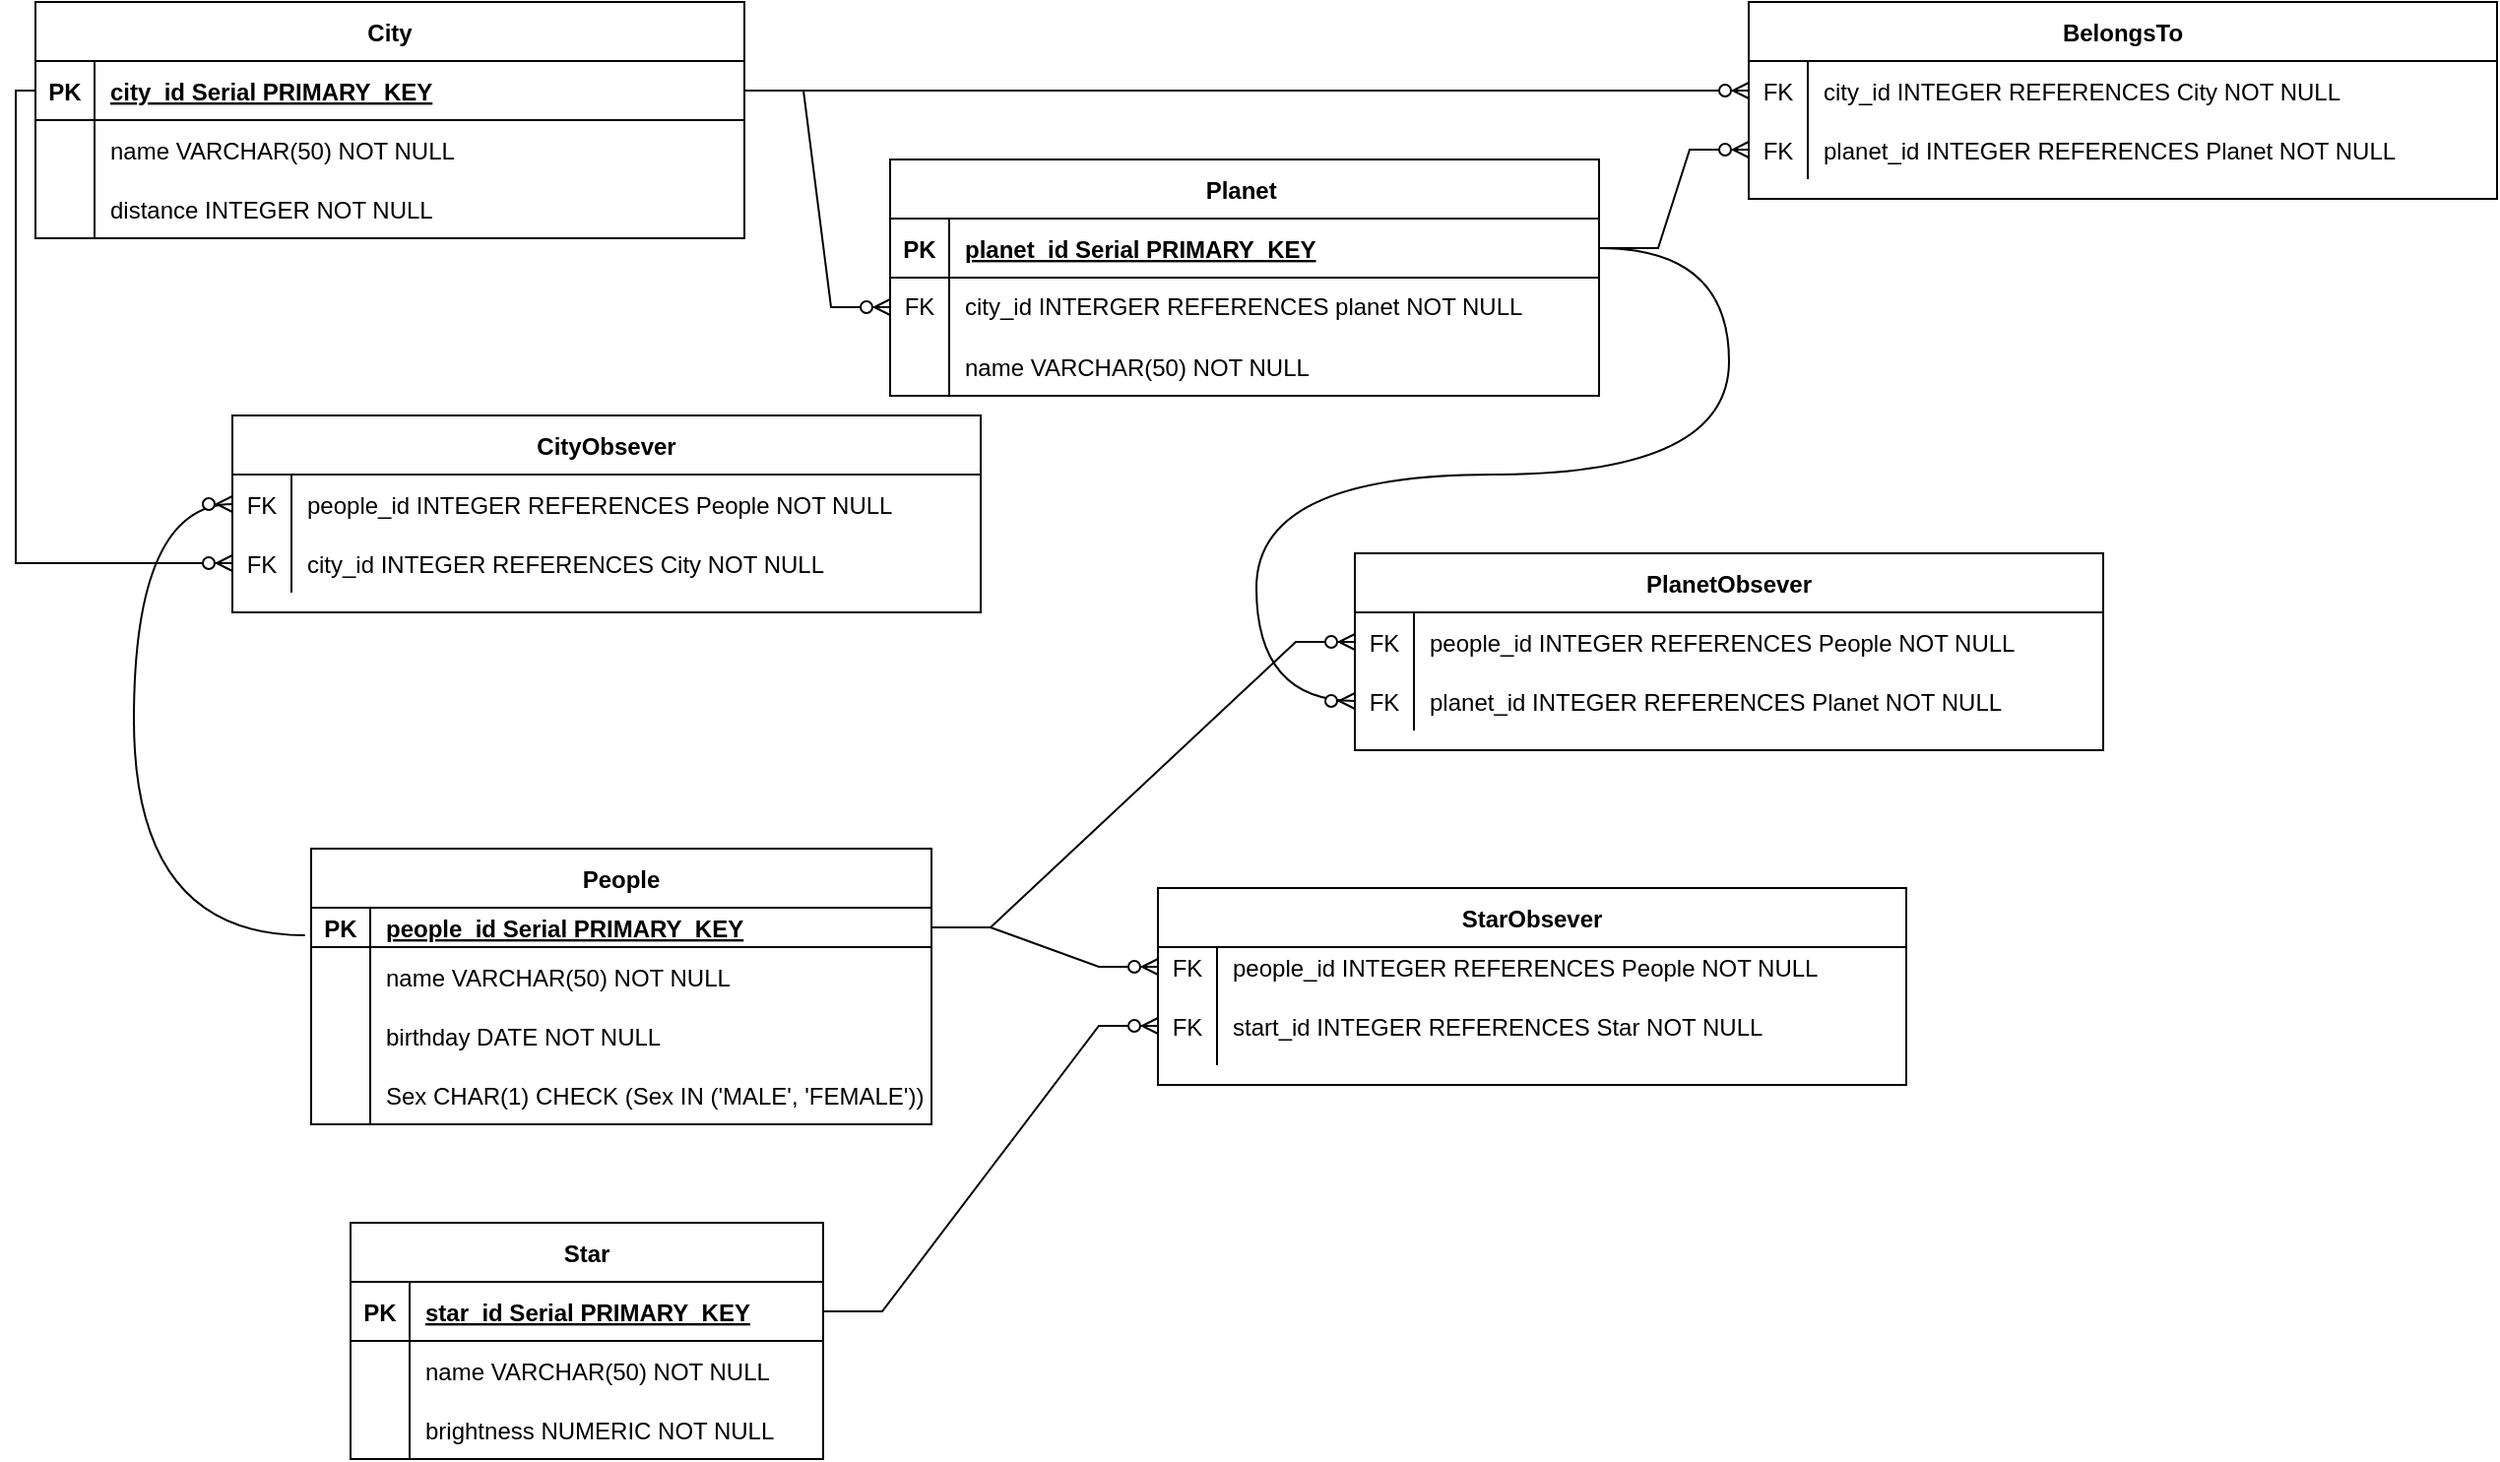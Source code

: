 <mxfile version="21.8.2" type="github" pages="2">
  <diagram id="C5RBs43oDa-KdzZeNtuy" name="Page-1">
    <mxGraphModel dx="2261" dy="800" grid="1" gridSize="10" guides="1" tooltips="1" connect="1" arrows="1" fold="1" page="1" pageScale="1" pageWidth="827" pageHeight="1169" math="0" shadow="0">
      <root>
        <mxCell id="WIyWlLk6GJQsqaUBKTNV-0" />
        <mxCell id="WIyWlLk6GJQsqaUBKTNV-1" parent="WIyWlLk6GJQsqaUBKTNV-0" />
        <mxCell id="RPG_1f6MYFgLzz-piFr_-0" value="Planet " style="shape=table;startSize=30;container=1;collapsible=1;childLayout=tableLayout;fixedRows=1;rowLines=0;fontStyle=1;align=center;resizeLast=1;" vertex="1" parent="WIyWlLk6GJQsqaUBKTNV-1">
          <mxGeometry x="414" y="180" width="360" height="120" as="geometry">
            <mxRectangle x="570" y="80" width="80" height="30" as="alternateBounds" />
          </mxGeometry>
        </mxCell>
        <mxCell id="RPG_1f6MYFgLzz-piFr_-1" value="" style="shape=partialRectangle;collapsible=0;dropTarget=0;pointerEvents=0;fillColor=none;points=[[0,0.5],[1,0.5]];portConstraint=eastwest;top=0;left=0;right=0;bottom=1;" vertex="1" parent="RPG_1f6MYFgLzz-piFr_-0">
          <mxGeometry y="30" width="360" height="30" as="geometry" />
        </mxCell>
        <mxCell id="RPG_1f6MYFgLzz-piFr_-2" value="PK" style="shape=partialRectangle;overflow=hidden;connectable=0;fillColor=none;top=0;left=0;bottom=0;right=0;fontStyle=1;" vertex="1" parent="RPG_1f6MYFgLzz-piFr_-1">
          <mxGeometry width="30" height="30" as="geometry">
            <mxRectangle width="30" height="30" as="alternateBounds" />
          </mxGeometry>
        </mxCell>
        <mxCell id="RPG_1f6MYFgLzz-piFr_-3" value="planet_id Serial PRIMARY_KEY" style="shape=partialRectangle;overflow=hidden;connectable=0;fillColor=none;top=0;left=0;bottom=0;right=0;align=left;spacingLeft=6;fontStyle=5;" vertex="1" parent="RPG_1f6MYFgLzz-piFr_-1">
          <mxGeometry x="30" width="330" height="30" as="geometry">
            <mxRectangle width="330" height="30" as="alternateBounds" />
          </mxGeometry>
        </mxCell>
        <mxCell id="eSGcgNHmIlr4CuBYM6xp-140" value="" style="shape=tableRow;horizontal=0;startSize=0;swimlaneHead=0;swimlaneBody=0;fillColor=none;collapsible=0;dropTarget=0;points=[[0,0.5],[1,0.5]];portConstraint=eastwest;top=0;left=0;right=0;bottom=0;" vertex="1" parent="RPG_1f6MYFgLzz-piFr_-0">
          <mxGeometry y="60" width="360" height="30" as="geometry" />
        </mxCell>
        <mxCell id="eSGcgNHmIlr4CuBYM6xp-141" value="FK" style="shape=partialRectangle;connectable=0;fillColor=none;top=0;left=0;bottom=0;right=0;fontStyle=0;overflow=hidden;whiteSpace=wrap;html=1;" vertex="1" parent="eSGcgNHmIlr4CuBYM6xp-140">
          <mxGeometry width="30" height="30" as="geometry">
            <mxRectangle width="30" height="30" as="alternateBounds" />
          </mxGeometry>
        </mxCell>
        <mxCell id="eSGcgNHmIlr4CuBYM6xp-142" value="city_id INTERGER REFERENCES planet NOT NULL" style="shape=partialRectangle;connectable=0;fillColor=none;top=0;left=0;bottom=0;right=0;align=left;spacingLeft=6;fontStyle=0;overflow=hidden;whiteSpace=wrap;html=1;" vertex="1" parent="eSGcgNHmIlr4CuBYM6xp-140">
          <mxGeometry x="30" width="330" height="30" as="geometry">
            <mxRectangle width="330" height="30" as="alternateBounds" />
          </mxGeometry>
        </mxCell>
        <mxCell id="RPG_1f6MYFgLzz-piFr_-4" value="" style="shape=partialRectangle;collapsible=0;dropTarget=0;pointerEvents=0;fillColor=none;points=[[0,0.5],[1,0.5]];portConstraint=eastwest;top=0;left=0;right=0;bottom=0;" vertex="1" parent="RPG_1f6MYFgLzz-piFr_-0">
          <mxGeometry y="90" width="360" height="30" as="geometry" />
        </mxCell>
        <mxCell id="RPG_1f6MYFgLzz-piFr_-5" value="" style="shape=partialRectangle;overflow=hidden;connectable=0;fillColor=none;top=0;left=0;bottom=0;right=0;" vertex="1" parent="RPG_1f6MYFgLzz-piFr_-4">
          <mxGeometry width="30" height="30" as="geometry">
            <mxRectangle width="30" height="30" as="alternateBounds" />
          </mxGeometry>
        </mxCell>
        <mxCell id="RPG_1f6MYFgLzz-piFr_-6" value="name VARCHAR(50) NOT NULL" style="shape=partialRectangle;overflow=hidden;connectable=0;fillColor=none;top=0;left=0;bottom=0;right=0;align=left;spacingLeft=6;" vertex="1" parent="RPG_1f6MYFgLzz-piFr_-4">
          <mxGeometry x="30" width="330" height="30" as="geometry">
            <mxRectangle width="330" height="30" as="alternateBounds" />
          </mxGeometry>
        </mxCell>
        <mxCell id="RPG_1f6MYFgLzz-piFr_-9" value="People" style="shape=table;startSize=30;container=1;collapsible=1;childLayout=tableLayout;fixedRows=1;rowLines=0;fontStyle=1;align=center;resizeLast=1;" vertex="1" parent="WIyWlLk6GJQsqaUBKTNV-1">
          <mxGeometry x="120" y="530" width="315" height="140" as="geometry">
            <mxRectangle x="105" y="500" width="80" height="30" as="alternateBounds" />
          </mxGeometry>
        </mxCell>
        <mxCell id="RPG_1f6MYFgLzz-piFr_-10" value="" style="shape=partialRectangle;collapsible=0;dropTarget=0;pointerEvents=0;fillColor=none;points=[[0,0.5],[1,0.5]];portConstraint=eastwest;top=0;left=0;right=0;bottom=1;" vertex="1" parent="RPG_1f6MYFgLzz-piFr_-9">
          <mxGeometry y="30" width="315" height="20" as="geometry" />
        </mxCell>
        <mxCell id="RPG_1f6MYFgLzz-piFr_-11" value="PK" style="shape=partialRectangle;overflow=hidden;connectable=0;fillColor=none;top=0;left=0;bottom=0;right=0;fontStyle=1;" vertex="1" parent="RPG_1f6MYFgLzz-piFr_-10">
          <mxGeometry width="30" height="20" as="geometry">
            <mxRectangle width="30" height="20" as="alternateBounds" />
          </mxGeometry>
        </mxCell>
        <mxCell id="RPG_1f6MYFgLzz-piFr_-12" value="people_id Serial PRIMARY_KEY" style="shape=partialRectangle;overflow=hidden;connectable=0;fillColor=none;top=0;left=0;bottom=0;right=0;align=left;spacingLeft=6;fontStyle=5;" vertex="1" parent="RPG_1f6MYFgLzz-piFr_-10">
          <mxGeometry x="30" width="285" height="20" as="geometry">
            <mxRectangle width="285" height="20" as="alternateBounds" />
          </mxGeometry>
        </mxCell>
        <mxCell id="RPG_1f6MYFgLzz-piFr_-13" value="" style="shape=partialRectangle;collapsible=0;dropTarget=0;pointerEvents=0;fillColor=none;points=[[0,0.5],[1,0.5]];portConstraint=eastwest;top=0;left=0;right=0;bottom=0;" vertex="1" parent="RPG_1f6MYFgLzz-piFr_-9">
          <mxGeometry y="50" width="315" height="30" as="geometry" />
        </mxCell>
        <mxCell id="RPG_1f6MYFgLzz-piFr_-14" value="" style="shape=partialRectangle;overflow=hidden;connectable=0;fillColor=none;top=0;left=0;bottom=0;right=0;" vertex="1" parent="RPG_1f6MYFgLzz-piFr_-13">
          <mxGeometry width="30" height="30" as="geometry">
            <mxRectangle width="30" height="30" as="alternateBounds" />
          </mxGeometry>
        </mxCell>
        <mxCell id="RPG_1f6MYFgLzz-piFr_-15" value="name VARCHAR(50) NOT NULL" style="shape=partialRectangle;overflow=hidden;connectable=0;fillColor=none;top=0;left=0;bottom=0;right=0;align=left;spacingLeft=6;" vertex="1" parent="RPG_1f6MYFgLzz-piFr_-13">
          <mxGeometry x="30" width="285" height="30" as="geometry">
            <mxRectangle width="285" height="30" as="alternateBounds" />
          </mxGeometry>
        </mxCell>
        <mxCell id="eSGcgNHmIlr4CuBYM6xp-178" value="" style="shape=tableRow;horizontal=0;startSize=0;swimlaneHead=0;swimlaneBody=0;fillColor=none;collapsible=0;dropTarget=0;points=[[0,0.5],[1,0.5]];portConstraint=eastwest;top=0;left=0;right=0;bottom=0;" vertex="1" parent="RPG_1f6MYFgLzz-piFr_-9">
          <mxGeometry y="80" width="315" height="30" as="geometry" />
        </mxCell>
        <mxCell id="eSGcgNHmIlr4CuBYM6xp-179" value="" style="shape=partialRectangle;connectable=0;fillColor=none;top=0;left=0;bottom=0;right=0;editable=1;overflow=hidden;" vertex="1" parent="eSGcgNHmIlr4CuBYM6xp-178">
          <mxGeometry width="30" height="30" as="geometry">
            <mxRectangle width="30" height="30" as="alternateBounds" />
          </mxGeometry>
        </mxCell>
        <mxCell id="eSGcgNHmIlr4CuBYM6xp-180" value="birthday DATE NOT NULL" style="shape=partialRectangle;connectable=0;fillColor=none;top=0;left=0;bottom=0;right=0;align=left;spacingLeft=6;overflow=hidden;" vertex="1" parent="eSGcgNHmIlr4CuBYM6xp-178">
          <mxGeometry x="30" width="285" height="30" as="geometry">
            <mxRectangle width="285" height="30" as="alternateBounds" />
          </mxGeometry>
        </mxCell>
        <mxCell id="eSGcgNHmIlr4CuBYM6xp-185" value="" style="shape=tableRow;horizontal=0;startSize=0;swimlaneHead=0;swimlaneBody=0;fillColor=none;collapsible=0;dropTarget=0;points=[[0,0.5],[1,0.5]];portConstraint=eastwest;top=0;left=0;right=0;bottom=0;" vertex="1" parent="RPG_1f6MYFgLzz-piFr_-9">
          <mxGeometry y="110" width="315" height="30" as="geometry" />
        </mxCell>
        <mxCell id="eSGcgNHmIlr4CuBYM6xp-186" value="" style="shape=partialRectangle;connectable=0;fillColor=none;top=0;left=0;bottom=0;right=0;editable=1;overflow=hidden;" vertex="1" parent="eSGcgNHmIlr4CuBYM6xp-185">
          <mxGeometry width="30" height="30" as="geometry">
            <mxRectangle width="30" height="30" as="alternateBounds" />
          </mxGeometry>
        </mxCell>
        <mxCell id="eSGcgNHmIlr4CuBYM6xp-187" value="Sex CHAR(1) CHECK (Sex IN (&#39;MALE&#39;, &#39;FEMALE&#39;))" style="shape=partialRectangle;connectable=0;fillColor=none;top=0;left=0;bottom=0;right=0;align=left;spacingLeft=6;overflow=hidden;" vertex="1" parent="eSGcgNHmIlr4CuBYM6xp-185">
          <mxGeometry x="30" width="285" height="30" as="geometry">
            <mxRectangle width="285" height="30" as="alternateBounds" />
          </mxGeometry>
        </mxCell>
        <mxCell id="RPG_1f6MYFgLzz-piFr_-18" value="Star" style="shape=table;startSize=30;container=1;collapsible=1;childLayout=tableLayout;fixedRows=1;rowLines=0;fontStyle=1;align=center;resizeLast=1;" vertex="1" parent="WIyWlLk6GJQsqaUBKTNV-1">
          <mxGeometry x="140" y="720" width="240" height="120" as="geometry">
            <mxRectangle x="140" y="290" width="80" height="30" as="alternateBounds" />
          </mxGeometry>
        </mxCell>
        <mxCell id="RPG_1f6MYFgLzz-piFr_-19" value="" style="shape=partialRectangle;collapsible=0;dropTarget=0;pointerEvents=0;fillColor=none;points=[[0,0.5],[1,0.5]];portConstraint=eastwest;top=0;left=0;right=0;bottom=1;" vertex="1" parent="RPG_1f6MYFgLzz-piFr_-18">
          <mxGeometry y="30" width="240" height="30" as="geometry" />
        </mxCell>
        <mxCell id="RPG_1f6MYFgLzz-piFr_-20" value="PK" style="shape=partialRectangle;overflow=hidden;connectable=0;fillColor=none;top=0;left=0;bottom=0;right=0;fontStyle=1;" vertex="1" parent="RPG_1f6MYFgLzz-piFr_-19">
          <mxGeometry width="30" height="30" as="geometry">
            <mxRectangle width="30" height="30" as="alternateBounds" />
          </mxGeometry>
        </mxCell>
        <mxCell id="RPG_1f6MYFgLzz-piFr_-21" value="star_id Serial PRIMARY_KEY" style="shape=partialRectangle;overflow=hidden;connectable=0;fillColor=none;top=0;left=0;bottom=0;right=0;align=left;spacingLeft=6;fontStyle=5;" vertex="1" parent="RPG_1f6MYFgLzz-piFr_-19">
          <mxGeometry x="30" width="210" height="30" as="geometry">
            <mxRectangle width="210" height="30" as="alternateBounds" />
          </mxGeometry>
        </mxCell>
        <mxCell id="RPG_1f6MYFgLzz-piFr_-22" value="" style="shape=partialRectangle;collapsible=0;dropTarget=0;pointerEvents=0;fillColor=none;points=[[0,0.5],[1,0.5]];portConstraint=eastwest;top=0;left=0;right=0;bottom=0;" vertex="1" parent="RPG_1f6MYFgLzz-piFr_-18">
          <mxGeometry y="60" width="240" height="30" as="geometry" />
        </mxCell>
        <mxCell id="RPG_1f6MYFgLzz-piFr_-23" value="" style="shape=partialRectangle;overflow=hidden;connectable=0;fillColor=none;top=0;left=0;bottom=0;right=0;" vertex="1" parent="RPG_1f6MYFgLzz-piFr_-22">
          <mxGeometry width="30" height="30" as="geometry">
            <mxRectangle width="30" height="30" as="alternateBounds" />
          </mxGeometry>
        </mxCell>
        <mxCell id="RPG_1f6MYFgLzz-piFr_-24" value="name VARCHAR(50) NOT NULL" style="shape=partialRectangle;overflow=hidden;connectable=0;fillColor=none;top=0;left=0;bottom=0;right=0;align=left;spacingLeft=6;" vertex="1" parent="RPG_1f6MYFgLzz-piFr_-22">
          <mxGeometry x="30" width="210" height="30" as="geometry">
            <mxRectangle width="210" height="30" as="alternateBounds" />
          </mxGeometry>
        </mxCell>
        <mxCell id="eSGcgNHmIlr4CuBYM6xp-161" value="" style="shape=tableRow;horizontal=0;startSize=0;swimlaneHead=0;swimlaneBody=0;fillColor=none;collapsible=0;dropTarget=0;points=[[0,0.5],[1,0.5]];portConstraint=eastwest;top=0;left=0;right=0;bottom=0;" vertex="1" parent="RPG_1f6MYFgLzz-piFr_-18">
          <mxGeometry y="90" width="240" height="30" as="geometry" />
        </mxCell>
        <mxCell id="eSGcgNHmIlr4CuBYM6xp-162" value="" style="shape=partialRectangle;connectable=0;fillColor=none;top=0;left=0;bottom=0;right=0;editable=1;overflow=hidden;" vertex="1" parent="eSGcgNHmIlr4CuBYM6xp-161">
          <mxGeometry width="30" height="30" as="geometry">
            <mxRectangle width="30" height="30" as="alternateBounds" />
          </mxGeometry>
        </mxCell>
        <mxCell id="eSGcgNHmIlr4CuBYM6xp-163" value="brightness NUMERIC NOT NULL" style="shape=partialRectangle;connectable=0;fillColor=none;top=0;left=0;bottom=0;right=0;align=left;spacingLeft=6;overflow=hidden;" vertex="1" parent="eSGcgNHmIlr4CuBYM6xp-161">
          <mxGeometry x="30" width="210" height="30" as="geometry">
            <mxRectangle width="210" height="30" as="alternateBounds" />
          </mxGeometry>
        </mxCell>
        <mxCell id="RPG_1f6MYFgLzz-piFr_-28" value="City" style="shape=table;startSize=30;container=1;collapsible=1;childLayout=tableLayout;fixedRows=1;rowLines=0;fontStyle=1;align=center;resizeLast=1;" vertex="1" parent="WIyWlLk6GJQsqaUBKTNV-1">
          <mxGeometry x="-20" y="100" width="360" height="120" as="geometry">
            <mxRectangle x="50" y="60" width="80" height="30" as="alternateBounds" />
          </mxGeometry>
        </mxCell>
        <mxCell id="RPG_1f6MYFgLzz-piFr_-29" value="" style="shape=partialRectangle;collapsible=0;dropTarget=0;pointerEvents=0;fillColor=none;points=[[0,0.5],[1,0.5]];portConstraint=eastwest;top=0;left=0;right=0;bottom=1;" vertex="1" parent="RPG_1f6MYFgLzz-piFr_-28">
          <mxGeometry y="30" width="360" height="30" as="geometry" />
        </mxCell>
        <mxCell id="RPG_1f6MYFgLzz-piFr_-30" value="PK" style="shape=partialRectangle;overflow=hidden;connectable=0;fillColor=none;top=0;left=0;bottom=0;right=0;fontStyle=1;" vertex="1" parent="RPG_1f6MYFgLzz-piFr_-29">
          <mxGeometry width="30" height="30" as="geometry">
            <mxRectangle width="30" height="30" as="alternateBounds" />
          </mxGeometry>
        </mxCell>
        <mxCell id="RPG_1f6MYFgLzz-piFr_-31" value="city_id Serial PRIMARY_KEY" style="shape=partialRectangle;overflow=hidden;connectable=0;fillColor=none;top=0;left=0;bottom=0;right=0;align=left;spacingLeft=6;fontStyle=5;" vertex="1" parent="RPG_1f6MYFgLzz-piFr_-29">
          <mxGeometry x="30" width="330" height="30" as="geometry">
            <mxRectangle width="330" height="30" as="alternateBounds" />
          </mxGeometry>
        </mxCell>
        <mxCell id="RPG_1f6MYFgLzz-piFr_-32" value="" style="shape=partialRectangle;collapsible=0;dropTarget=0;pointerEvents=0;fillColor=none;points=[[0,0.5],[1,0.5]];portConstraint=eastwest;top=0;left=0;right=0;bottom=0;" vertex="1" parent="RPG_1f6MYFgLzz-piFr_-28">
          <mxGeometry y="60" width="360" height="30" as="geometry" />
        </mxCell>
        <mxCell id="RPG_1f6MYFgLzz-piFr_-33" value="" style="shape=partialRectangle;overflow=hidden;connectable=0;fillColor=none;top=0;left=0;bottom=0;right=0;" vertex="1" parent="RPG_1f6MYFgLzz-piFr_-32">
          <mxGeometry width="30" height="30" as="geometry">
            <mxRectangle width="30" height="30" as="alternateBounds" />
          </mxGeometry>
        </mxCell>
        <mxCell id="RPG_1f6MYFgLzz-piFr_-34" value="name VARCHAR(50) NOT NULL" style="shape=partialRectangle;overflow=hidden;connectable=0;fillColor=none;top=0;left=0;bottom=0;right=0;align=left;spacingLeft=6;" vertex="1" parent="RPG_1f6MYFgLzz-piFr_-32">
          <mxGeometry x="30" width="330" height="30" as="geometry">
            <mxRectangle width="330" height="30" as="alternateBounds" />
          </mxGeometry>
        </mxCell>
        <mxCell id="eSGcgNHmIlr4CuBYM6xp-202" value="" style="shape=tableRow;horizontal=0;startSize=0;swimlaneHead=0;swimlaneBody=0;fillColor=none;collapsible=0;dropTarget=0;points=[[0,0.5],[1,0.5]];portConstraint=eastwest;top=0;left=0;right=0;bottom=0;" vertex="1" parent="RPG_1f6MYFgLzz-piFr_-28">
          <mxGeometry y="90" width="360" height="30" as="geometry" />
        </mxCell>
        <mxCell id="eSGcgNHmIlr4CuBYM6xp-203" value="" style="shape=partialRectangle;connectable=0;fillColor=none;top=0;left=0;bottom=0;right=0;editable=1;overflow=hidden;" vertex="1" parent="eSGcgNHmIlr4CuBYM6xp-202">
          <mxGeometry width="30" height="30" as="geometry">
            <mxRectangle width="30" height="30" as="alternateBounds" />
          </mxGeometry>
        </mxCell>
        <mxCell id="eSGcgNHmIlr4CuBYM6xp-204" value="distance INTEGER NOT NULL" style="shape=partialRectangle;connectable=0;fillColor=none;top=0;left=0;bottom=0;right=0;align=left;spacingLeft=6;overflow=hidden;" vertex="1" parent="eSGcgNHmIlr4CuBYM6xp-202">
          <mxGeometry x="30" width="330" height="30" as="geometry">
            <mxRectangle width="330" height="30" as="alternateBounds" />
          </mxGeometry>
        </mxCell>
        <mxCell id="RPG_1f6MYFgLzz-piFr_-44" value="StarObsever" style="shape=table;startSize=30;container=1;collapsible=1;childLayout=tableLayout;fixedRows=1;rowLines=0;fontStyle=1;align=center;resizeLast=1;" vertex="1" parent="WIyWlLk6GJQsqaUBKTNV-1">
          <mxGeometry x="550" y="550" width="380" height="100" as="geometry">
            <mxRectangle x="575" y="420" width="140" height="30" as="alternateBounds" />
          </mxGeometry>
        </mxCell>
        <mxCell id="RPG_1f6MYFgLzz-piFr_-45" value="" style="shape=partialRectangle;collapsible=0;dropTarget=0;pointerEvents=0;fillColor=none;points=[[0,0.5],[1,0.5]];portConstraint=eastwest;top=0;left=0;right=0;bottom=0;" vertex="1" parent="RPG_1f6MYFgLzz-piFr_-44">
          <mxGeometry y="30" width="380" height="20" as="geometry" />
        </mxCell>
        <mxCell id="RPG_1f6MYFgLzz-piFr_-46" value="FK" style="shape=partialRectangle;overflow=hidden;connectable=0;fillColor=none;top=0;left=0;bottom=0;right=0;" vertex="1" parent="RPG_1f6MYFgLzz-piFr_-45">
          <mxGeometry width="30" height="20" as="geometry">
            <mxRectangle width="30" height="20" as="alternateBounds" />
          </mxGeometry>
        </mxCell>
        <mxCell id="RPG_1f6MYFgLzz-piFr_-47" value="people_id INTEGER REFERENCES People NOT NULL" style="shape=partialRectangle;overflow=hidden;connectable=0;fillColor=none;top=0;left=0;bottom=0;right=0;align=left;spacingLeft=6;" vertex="1" parent="RPG_1f6MYFgLzz-piFr_-45">
          <mxGeometry x="30" width="350" height="20" as="geometry">
            <mxRectangle width="350" height="20" as="alternateBounds" />
          </mxGeometry>
        </mxCell>
        <mxCell id="RPG_1f6MYFgLzz-piFr_-48" value="" style="shape=partialRectangle;collapsible=0;dropTarget=0;pointerEvents=0;fillColor=none;points=[[0,0.5],[1,0.5]];portConstraint=eastwest;top=0;left=0;right=0;bottom=0;" vertex="1" parent="RPG_1f6MYFgLzz-piFr_-44">
          <mxGeometry y="50" width="380" height="40" as="geometry" />
        </mxCell>
        <mxCell id="RPG_1f6MYFgLzz-piFr_-49" value="FK" style="shape=partialRectangle;overflow=hidden;connectable=0;fillColor=none;top=0;left=0;bottom=0;right=0;" vertex="1" parent="RPG_1f6MYFgLzz-piFr_-48">
          <mxGeometry width="30" height="40" as="geometry">
            <mxRectangle width="30" height="40" as="alternateBounds" />
          </mxGeometry>
        </mxCell>
        <mxCell id="RPG_1f6MYFgLzz-piFr_-50" value="start_id INTEGER REFERENCES Star NOT NULL" style="shape=partialRectangle;overflow=hidden;connectable=0;fillColor=none;top=0;left=0;bottom=0;right=0;align=left;spacingLeft=6;" vertex="1" parent="RPG_1f6MYFgLzz-piFr_-48">
          <mxGeometry x="30" width="350" height="40" as="geometry">
            <mxRectangle width="350" height="40" as="alternateBounds" />
          </mxGeometry>
        </mxCell>
        <mxCell id="eSGcgNHmIlr4CuBYM6xp-35" value="BelongsTo" style="shape=table;startSize=30;container=1;collapsible=1;childLayout=tableLayout;fixedRows=1;rowLines=0;fontStyle=1;align=center;resizeLast=1;" vertex="1" parent="WIyWlLk6GJQsqaUBKTNV-1">
          <mxGeometry x="850" y="100" width="380" height="100" as="geometry">
            <mxRectangle x="575" y="260" width="140" height="30" as="alternateBounds" />
          </mxGeometry>
        </mxCell>
        <mxCell id="eSGcgNHmIlr4CuBYM6xp-36" value="" style="shape=partialRectangle;collapsible=0;dropTarget=0;pointerEvents=0;fillColor=none;points=[[0,0.5],[1,0.5]];portConstraint=eastwest;top=0;left=0;right=0;bottom=0;" vertex="1" parent="eSGcgNHmIlr4CuBYM6xp-35">
          <mxGeometry y="30" width="380" height="30" as="geometry" />
        </mxCell>
        <mxCell id="eSGcgNHmIlr4CuBYM6xp-37" value="FK" style="shape=partialRectangle;overflow=hidden;connectable=0;fillColor=none;top=0;left=0;bottom=0;right=0;" vertex="1" parent="eSGcgNHmIlr4CuBYM6xp-36">
          <mxGeometry width="30" height="30" as="geometry">
            <mxRectangle width="30" height="30" as="alternateBounds" />
          </mxGeometry>
        </mxCell>
        <mxCell id="eSGcgNHmIlr4CuBYM6xp-38" value="city_id INTEGER REFERENCES City NOT NULL" style="shape=partialRectangle;overflow=hidden;connectable=0;fillColor=none;top=0;left=0;bottom=0;right=0;align=left;spacingLeft=6;" vertex="1" parent="eSGcgNHmIlr4CuBYM6xp-36">
          <mxGeometry x="30" width="350" height="30" as="geometry">
            <mxRectangle width="350" height="30" as="alternateBounds" />
          </mxGeometry>
        </mxCell>
        <mxCell id="eSGcgNHmIlr4CuBYM6xp-39" value="" style="shape=partialRectangle;collapsible=0;dropTarget=0;pointerEvents=0;fillColor=none;points=[[0,0.5],[1,0.5]];portConstraint=eastwest;top=0;left=0;right=0;bottom=0;" vertex="1" parent="eSGcgNHmIlr4CuBYM6xp-35">
          <mxGeometry y="60" width="380" height="30" as="geometry" />
        </mxCell>
        <mxCell id="eSGcgNHmIlr4CuBYM6xp-40" value="FK" style="shape=partialRectangle;overflow=hidden;connectable=0;fillColor=none;top=0;left=0;bottom=0;right=0;" vertex="1" parent="eSGcgNHmIlr4CuBYM6xp-39">
          <mxGeometry width="30" height="30" as="geometry">
            <mxRectangle width="30" height="30" as="alternateBounds" />
          </mxGeometry>
        </mxCell>
        <mxCell id="eSGcgNHmIlr4CuBYM6xp-41" value="planet_id INTEGER REFERENCES Planet NOT NULL" style="shape=partialRectangle;overflow=hidden;connectable=0;fillColor=none;top=0;left=0;bottom=0;right=0;align=left;spacingLeft=6;" vertex="1" parent="eSGcgNHmIlr4CuBYM6xp-39">
          <mxGeometry x="30" width="350" height="30" as="geometry">
            <mxRectangle width="350" height="30" as="alternateBounds" />
          </mxGeometry>
        </mxCell>
        <mxCell id="eSGcgNHmIlr4CuBYM6xp-42" value="CityObsever" style="shape=table;startSize=30;container=1;collapsible=1;childLayout=tableLayout;fixedRows=1;rowLines=0;fontStyle=1;align=center;resizeLast=1;" vertex="1" parent="WIyWlLk6GJQsqaUBKTNV-1">
          <mxGeometry x="80" y="310" width="380" height="100" as="geometry">
            <mxRectangle x="570" y="570" width="140" height="30" as="alternateBounds" />
          </mxGeometry>
        </mxCell>
        <mxCell id="eSGcgNHmIlr4CuBYM6xp-43" value="" style="shape=partialRectangle;collapsible=0;dropTarget=0;pointerEvents=0;fillColor=none;points=[[0,0.5],[1,0.5]];portConstraint=eastwest;top=0;left=0;right=0;bottom=0;" vertex="1" parent="eSGcgNHmIlr4CuBYM6xp-42">
          <mxGeometry y="30" width="380" height="30" as="geometry" />
        </mxCell>
        <mxCell id="eSGcgNHmIlr4CuBYM6xp-44" value="FK" style="shape=partialRectangle;overflow=hidden;connectable=0;fillColor=none;top=0;left=0;bottom=0;right=0;" vertex="1" parent="eSGcgNHmIlr4CuBYM6xp-43">
          <mxGeometry width="30" height="30" as="geometry">
            <mxRectangle width="30" height="30" as="alternateBounds" />
          </mxGeometry>
        </mxCell>
        <mxCell id="eSGcgNHmIlr4CuBYM6xp-45" value="people_id INTEGER REFERENCES People NOT NULL" style="shape=partialRectangle;overflow=hidden;connectable=0;fillColor=none;top=0;left=0;bottom=0;right=0;align=left;spacingLeft=6;" vertex="1" parent="eSGcgNHmIlr4CuBYM6xp-43">
          <mxGeometry x="30" width="350" height="30" as="geometry">
            <mxRectangle width="350" height="30" as="alternateBounds" />
          </mxGeometry>
        </mxCell>
        <mxCell id="eSGcgNHmIlr4CuBYM6xp-46" value="" style="shape=partialRectangle;collapsible=0;dropTarget=0;pointerEvents=0;fillColor=none;points=[[0,0.5],[1,0.5]];portConstraint=eastwest;top=0;left=0;right=0;bottom=0;" vertex="1" parent="eSGcgNHmIlr4CuBYM6xp-42">
          <mxGeometry y="60" width="380" height="30" as="geometry" />
        </mxCell>
        <mxCell id="eSGcgNHmIlr4CuBYM6xp-47" value="FK" style="shape=partialRectangle;overflow=hidden;connectable=0;fillColor=none;top=0;left=0;bottom=0;right=0;" vertex="1" parent="eSGcgNHmIlr4CuBYM6xp-46">
          <mxGeometry width="30" height="30" as="geometry">
            <mxRectangle width="30" height="30" as="alternateBounds" />
          </mxGeometry>
        </mxCell>
        <mxCell id="eSGcgNHmIlr4CuBYM6xp-48" value="city_id INTEGER REFERENCES City NOT NULL" style="shape=partialRectangle;overflow=hidden;connectable=0;fillColor=none;top=0;left=0;bottom=0;right=0;align=left;spacingLeft=6;" vertex="1" parent="eSGcgNHmIlr4CuBYM6xp-46">
          <mxGeometry x="30" width="350" height="30" as="geometry">
            <mxRectangle width="350" height="30" as="alternateBounds" />
          </mxGeometry>
        </mxCell>
        <mxCell id="eSGcgNHmIlr4CuBYM6xp-49" value="PlanetObsever" style="shape=table;startSize=30;container=1;collapsible=1;childLayout=tableLayout;fixedRows=1;rowLines=0;fontStyle=1;align=center;resizeLast=1;" vertex="1" parent="WIyWlLk6GJQsqaUBKTNV-1">
          <mxGeometry x="650" y="380" width="380" height="100" as="geometry">
            <mxRectangle x="570" y="730" width="140" height="30" as="alternateBounds" />
          </mxGeometry>
        </mxCell>
        <mxCell id="eSGcgNHmIlr4CuBYM6xp-50" value="" style="shape=partialRectangle;collapsible=0;dropTarget=0;pointerEvents=0;fillColor=none;points=[[0,0.5],[1,0.5]];portConstraint=eastwest;top=0;left=0;right=0;bottom=0;" vertex="1" parent="eSGcgNHmIlr4CuBYM6xp-49">
          <mxGeometry y="30" width="380" height="30" as="geometry" />
        </mxCell>
        <mxCell id="eSGcgNHmIlr4CuBYM6xp-51" value="FK" style="shape=partialRectangle;overflow=hidden;connectable=0;fillColor=none;top=0;left=0;bottom=0;right=0;" vertex="1" parent="eSGcgNHmIlr4CuBYM6xp-50">
          <mxGeometry width="30" height="30" as="geometry">
            <mxRectangle width="30" height="30" as="alternateBounds" />
          </mxGeometry>
        </mxCell>
        <mxCell id="eSGcgNHmIlr4CuBYM6xp-52" value="people_id INTEGER REFERENCES People NOT NULL" style="shape=partialRectangle;overflow=hidden;connectable=0;fillColor=none;top=0;left=0;bottom=0;right=0;align=left;spacingLeft=6;" vertex="1" parent="eSGcgNHmIlr4CuBYM6xp-50">
          <mxGeometry x="30" width="350" height="30" as="geometry">
            <mxRectangle width="350" height="30" as="alternateBounds" />
          </mxGeometry>
        </mxCell>
        <mxCell id="eSGcgNHmIlr4CuBYM6xp-53" value="" style="shape=partialRectangle;collapsible=0;dropTarget=0;pointerEvents=0;fillColor=none;points=[[0,0.5],[1,0.5]];portConstraint=eastwest;top=0;left=0;right=0;bottom=0;" vertex="1" parent="eSGcgNHmIlr4CuBYM6xp-49">
          <mxGeometry y="60" width="380" height="30" as="geometry" />
        </mxCell>
        <mxCell id="eSGcgNHmIlr4CuBYM6xp-54" value="FK" style="shape=partialRectangle;overflow=hidden;connectable=0;fillColor=none;top=0;left=0;bottom=0;right=0;" vertex="1" parent="eSGcgNHmIlr4CuBYM6xp-53">
          <mxGeometry width="30" height="30" as="geometry">
            <mxRectangle width="30" height="30" as="alternateBounds" />
          </mxGeometry>
        </mxCell>
        <mxCell id="eSGcgNHmIlr4CuBYM6xp-55" value="planet_id INTEGER REFERENCES Planet NOT NULL" style="shape=partialRectangle;overflow=hidden;connectable=0;fillColor=none;top=0;left=0;bottom=0;right=0;align=left;spacingLeft=6;" vertex="1" parent="eSGcgNHmIlr4CuBYM6xp-53">
          <mxGeometry x="30" width="350" height="30" as="geometry">
            <mxRectangle width="350" height="30" as="alternateBounds" />
          </mxGeometry>
        </mxCell>
        <mxCell id="eSGcgNHmIlr4CuBYM6xp-195" value="" style="edgeStyle=entityRelationEdgeStyle;fontSize=12;html=1;endArrow=ERzeroToMany;endFill=1;rounded=0;exitX=1;exitY=0.5;exitDx=0;exitDy=0;entryX=0;entryY=0.5;entryDx=0;entryDy=0;" edge="1" parent="WIyWlLk6GJQsqaUBKTNV-1" source="RPG_1f6MYFgLzz-piFr_-29" target="eSGcgNHmIlr4CuBYM6xp-140">
          <mxGeometry width="100" height="100" relative="1" as="geometry">
            <mxPoint x="450" y="210" as="sourcePoint" />
            <mxPoint x="550" y="110" as="targetPoint" />
          </mxGeometry>
        </mxCell>
        <mxCell id="eSGcgNHmIlr4CuBYM6xp-196" value="" style="edgeStyle=entityRelationEdgeStyle;fontSize=12;html=1;endArrow=ERzeroToMany;endFill=1;rounded=0;entryX=0;entryY=0.5;entryDx=0;entryDy=0;exitX=1;exitY=0.5;exitDx=0;exitDy=0;" edge="1" parent="WIyWlLk6GJQsqaUBKTNV-1" source="RPG_1f6MYFgLzz-piFr_-29" target="eSGcgNHmIlr4CuBYM6xp-36">
          <mxGeometry width="100" height="100" relative="1" as="geometry">
            <mxPoint x="430" y="370" as="sourcePoint" />
            <mxPoint x="530" y="270" as="targetPoint" />
          </mxGeometry>
        </mxCell>
        <mxCell id="eSGcgNHmIlr4CuBYM6xp-206" value="" style="edgeStyle=entityRelationEdgeStyle;fontSize=12;html=1;endArrow=ERzeroToMany;endFill=1;rounded=0;entryX=0;entryY=0.5;entryDx=0;entryDy=0;exitX=1;exitY=0.5;exitDx=0;exitDy=0;" edge="1" parent="WIyWlLk6GJQsqaUBKTNV-1" source="RPG_1f6MYFgLzz-piFr_-1" target="eSGcgNHmIlr4CuBYM6xp-39">
          <mxGeometry width="100" height="100" relative="1" as="geometry">
            <mxPoint x="770" y="210" as="sourcePoint" />
            <mxPoint x="870" y="110" as="targetPoint" />
          </mxGeometry>
        </mxCell>
        <mxCell id="eSGcgNHmIlr4CuBYM6xp-212" value="" style="fontSize=12;html=1;endArrow=ERzeroToMany;endFill=1;rounded=0;entryX=0;entryY=0.5;entryDx=0;entryDy=0;exitX=0;exitY=0.5;exitDx=0;exitDy=0;edgeStyle=orthogonalEdgeStyle;" edge="1" parent="WIyWlLk6GJQsqaUBKTNV-1" source="RPG_1f6MYFgLzz-piFr_-29" target="eSGcgNHmIlr4CuBYM6xp-46">
          <mxGeometry width="100" height="100" relative="1" as="geometry">
            <mxPoint y="320" as="sourcePoint" />
            <mxPoint x="100" y="220" as="targetPoint" />
          </mxGeometry>
        </mxCell>
        <mxCell id="eSGcgNHmIlr4CuBYM6xp-217" value="" style="edgeStyle=orthogonalEdgeStyle;fontSize=12;html=1;endArrow=ERzeroToMany;endFill=1;rounded=0;entryX=0;entryY=0.5;entryDx=0;entryDy=0;exitX=-0.01;exitY=-0.2;exitDx=0;exitDy=0;exitPerimeter=0;curved=1;" edge="1" parent="WIyWlLk6GJQsqaUBKTNV-1" source="RPG_1f6MYFgLzz-piFr_-13" target="eSGcgNHmIlr4CuBYM6xp-43">
          <mxGeometry width="100" height="100" relative="1" as="geometry">
            <mxPoint x="20" y="580" as="sourcePoint" />
            <mxPoint x="120" y="480" as="targetPoint" />
            <Array as="points">
              <mxPoint x="30" y="574" />
              <mxPoint x="30" y="355" />
            </Array>
          </mxGeometry>
        </mxCell>
        <mxCell id="eSGcgNHmIlr4CuBYM6xp-220" value="" style="edgeStyle=entityRelationEdgeStyle;fontSize=12;html=1;endArrow=ERzeroToMany;endFill=1;rounded=0;entryX=0;entryY=0.5;entryDx=0;entryDy=0;exitX=1;exitY=0.5;exitDx=0;exitDy=0;" edge="1" parent="WIyWlLk6GJQsqaUBKTNV-1" source="RPG_1f6MYFgLzz-piFr_-19" target="RPG_1f6MYFgLzz-piFr_-48">
          <mxGeometry width="100" height="100" relative="1" as="geometry">
            <mxPoint x="340" y="930" as="sourcePoint" />
            <mxPoint x="440" y="830" as="targetPoint" />
          </mxGeometry>
        </mxCell>
        <mxCell id="eSGcgNHmIlr4CuBYM6xp-222" value="" style="edgeStyle=entityRelationEdgeStyle;fontSize=12;html=1;endArrow=ERzeroToMany;endFill=1;rounded=0;entryX=0;entryY=0.5;entryDx=0;entryDy=0;exitX=1;exitY=0.5;exitDx=0;exitDy=0;" edge="1" parent="WIyWlLk6GJQsqaUBKTNV-1" source="RPG_1f6MYFgLzz-piFr_-10" target="RPG_1f6MYFgLzz-piFr_-45">
          <mxGeometry width="100" height="100" relative="1" as="geometry">
            <mxPoint x="450" y="690" as="sourcePoint" />
            <mxPoint x="500" y="590" as="targetPoint" />
          </mxGeometry>
        </mxCell>
        <mxCell id="eSGcgNHmIlr4CuBYM6xp-223" value="" style="edgeStyle=entityRelationEdgeStyle;fontSize=12;html=1;endArrow=ERzeroToMany;endFill=1;rounded=0;exitX=1;exitY=0.5;exitDx=0;exitDy=0;entryX=0;entryY=0.5;entryDx=0;entryDy=0;" edge="1" parent="WIyWlLk6GJQsqaUBKTNV-1" source="RPG_1f6MYFgLzz-piFr_-10" target="eSGcgNHmIlr4CuBYM6xp-50">
          <mxGeometry width="100" height="100" relative="1" as="geometry">
            <mxPoint x="610" y="470" as="sourcePoint" />
            <mxPoint x="710" y="370" as="targetPoint" />
          </mxGeometry>
        </mxCell>
        <mxCell id="eSGcgNHmIlr4CuBYM6xp-224" value="" style="edgeStyle=orthogonalEdgeStyle;fontSize=12;html=1;endArrow=ERzeroToMany;endFill=1;rounded=0;entryX=0;entryY=0.5;entryDx=0;entryDy=0;exitX=1;exitY=0.5;exitDx=0;exitDy=0;curved=1;" edge="1" parent="WIyWlLk6GJQsqaUBKTNV-1" source="RPG_1f6MYFgLzz-piFr_-1" target="eSGcgNHmIlr4CuBYM6xp-53">
          <mxGeometry width="100" height="100" relative="1" as="geometry">
            <mxPoint x="930" y="370" as="sourcePoint" />
            <mxPoint x="1030" y="270" as="targetPoint" />
            <Array as="points">
              <mxPoint x="840" y="225" />
              <mxPoint x="840" y="340" />
              <mxPoint x="600" y="340" />
              <mxPoint x="600" y="455" />
            </Array>
          </mxGeometry>
        </mxCell>
      </root>
    </mxGraphModel>
  </diagram>
  <diagram id="dxPzdGEcMCI_VPKAiuy4" name="Page-2">
    <mxGraphModel dx="1434" dy="800" grid="1" gridSize="10" guides="1" tooltips="1" connect="1" arrows="1" fold="1" page="1" pageScale="1" pageWidth="827" pageHeight="1169" math="0" shadow="0">
      <root>
        <mxCell id="0" />
        <mxCell id="1" parent="0" />
        <mxCell id="iWNENOwf8U1myt9JYfpr-1" value="City" style="rounded=0;whiteSpace=wrap;html=1;" vertex="1" parent="1">
          <mxGeometry x="190" y="190" width="120" height="60" as="geometry" />
        </mxCell>
        <mxCell id="iWNENOwf8U1myt9JYfpr-2" value="Star" style="rounded=0;whiteSpace=wrap;html=1;" vertex="1" parent="1">
          <mxGeometry x="790" y="310" width="120" height="60" as="geometry" />
        </mxCell>
        <mxCell id="iWNENOwf8U1myt9JYfpr-3" value="People" style="rounded=0;whiteSpace=wrap;html=1;" vertex="1" parent="1">
          <mxGeometry x="414" y="420" width="120" height="60" as="geometry" />
        </mxCell>
        <mxCell id="iWNENOwf8U1myt9JYfpr-4" value="Planet" style="rounded=0;whiteSpace=wrap;html=1;" vertex="1" parent="1">
          <mxGeometry x="650" y="160" width="120" height="60" as="geometry" />
        </mxCell>
        <mxCell id="iWNENOwf8U1myt9JYfpr-5" value="Name" style="ellipse;whiteSpace=wrap;html=1;" vertex="1" parent="1">
          <mxGeometry x="160" y="100" width="80" height="40" as="geometry" />
        </mxCell>
        <mxCell id="iWNENOwf8U1myt9JYfpr-6" value="Distance&amp;nbsp;" style="ellipse;whiteSpace=wrap;html=1;" vertex="1" parent="1">
          <mxGeometry x="290" y="100" width="80" height="40" as="geometry" />
        </mxCell>
        <mxCell id="iWNENOwf8U1myt9JYfpr-7" value="" style="endArrow=none;html=1;rounded=0;exitX=0.5;exitY=1;exitDx=0;exitDy=0;entryX=0.5;entryY=0;entryDx=0;entryDy=0;" edge="1" parent="1" source="iWNENOwf8U1myt9JYfpr-5" target="iWNENOwf8U1myt9JYfpr-1">
          <mxGeometry width="50" height="50" relative="1" as="geometry">
            <mxPoint x="430" y="500" as="sourcePoint" />
            <mxPoint x="480" y="450" as="targetPoint" />
          </mxGeometry>
        </mxCell>
        <mxCell id="iWNENOwf8U1myt9JYfpr-8" value="" style="endArrow=none;html=1;rounded=0;exitX=0.5;exitY=0;exitDx=0;exitDy=0;" edge="1" parent="1" source="iWNENOwf8U1myt9JYfpr-1" target="iWNENOwf8U1myt9JYfpr-6">
          <mxGeometry width="50" height="50" relative="1" as="geometry">
            <mxPoint x="430" y="500" as="sourcePoint" />
            <mxPoint x="480" y="450" as="targetPoint" />
          </mxGeometry>
        </mxCell>
        <mxCell id="iWNENOwf8U1myt9JYfpr-9" value="Name" style="ellipse;whiteSpace=wrap;html=1;" vertex="1" parent="1">
          <mxGeometry x="770" y="480" width="80" height="40" as="geometry" />
        </mxCell>
        <mxCell id="iWNENOwf8U1myt9JYfpr-10" value="Brightness" style="ellipse;whiteSpace=wrap;html=1;" vertex="1" parent="1">
          <mxGeometry x="910" y="440" width="80" height="40" as="geometry" />
        </mxCell>
        <mxCell id="iWNENOwf8U1myt9JYfpr-11" value="" style="endArrow=none;html=1;rounded=0;exitX=0.5;exitY=0;exitDx=0;exitDy=0;entryX=0.5;entryY=1;entryDx=0;entryDy=0;" edge="1" parent="1" source="iWNENOwf8U1myt9JYfpr-9" target="iWNENOwf8U1myt9JYfpr-2">
          <mxGeometry width="50" height="50" relative="1" as="geometry">
            <mxPoint x="455" y="780" as="sourcePoint" />
            <mxPoint x="505" y="730" as="targetPoint" />
          </mxGeometry>
        </mxCell>
        <mxCell id="iWNENOwf8U1myt9JYfpr-12" value="" style="endArrow=none;html=1;rounded=0;entryX=0.5;entryY=0;entryDx=0;entryDy=0;exitX=0.5;exitY=1;exitDx=0;exitDy=0;" edge="1" parent="1" source="iWNENOwf8U1myt9JYfpr-2" target="iWNENOwf8U1myt9JYfpr-10">
          <mxGeometry width="50" height="50" relative="1" as="geometry">
            <mxPoint x="455" y="780" as="sourcePoint" />
            <mxPoint x="505" y="730" as="targetPoint" />
          </mxGeometry>
        </mxCell>
        <mxCell id="iWNENOwf8U1myt9JYfpr-13" value="Name" style="ellipse;whiteSpace=wrap;html=1;" vertex="1" parent="1">
          <mxGeometry x="320" y="530" width="80" height="40" as="geometry" />
        </mxCell>
        <mxCell id="iWNENOwf8U1myt9JYfpr-14" value="Sex" style="ellipse;whiteSpace=wrap;html=1;" vertex="1" parent="1">
          <mxGeometry x="434" y="530" width="80" height="40" as="geometry" />
        </mxCell>
        <mxCell id="iWNENOwf8U1myt9JYfpr-15" value="Birthday" style="ellipse;whiteSpace=wrap;html=1;" vertex="1" parent="1">
          <mxGeometry x="550" y="530" width="80" height="40" as="geometry" />
        </mxCell>
        <mxCell id="iWNENOwf8U1myt9JYfpr-16" value="" style="endArrow=none;html=1;rounded=0;exitX=0.5;exitY=1;exitDx=0;exitDy=0;entryX=0.5;entryY=0;entryDx=0;entryDy=0;" edge="1" parent="1" source="iWNENOwf8U1myt9JYfpr-3" target="iWNENOwf8U1myt9JYfpr-15">
          <mxGeometry width="50" height="50" relative="1" as="geometry">
            <mxPoint x="430" y="500" as="sourcePoint" />
            <mxPoint x="480" y="450" as="targetPoint" />
          </mxGeometry>
        </mxCell>
        <mxCell id="iWNENOwf8U1myt9JYfpr-17" value="" style="endArrow=none;html=1;rounded=0;exitX=0.5;exitY=1;exitDx=0;exitDy=0;entryX=0.5;entryY=0;entryDx=0;entryDy=0;" edge="1" parent="1" source="iWNENOwf8U1myt9JYfpr-3" target="iWNENOwf8U1myt9JYfpr-14">
          <mxGeometry width="50" height="50" relative="1" as="geometry">
            <mxPoint x="300" y="510" as="sourcePoint" />
            <mxPoint x="390" y="550" as="targetPoint" />
          </mxGeometry>
        </mxCell>
        <mxCell id="iWNENOwf8U1myt9JYfpr-18" value="" style="endArrow=none;html=1;rounded=0;exitX=0.5;exitY=1;exitDx=0;exitDy=0;entryX=0.5;entryY=0;entryDx=0;entryDy=0;" edge="1" parent="1" source="iWNENOwf8U1myt9JYfpr-3" target="iWNENOwf8U1myt9JYfpr-13">
          <mxGeometry width="50" height="50" relative="1" as="geometry">
            <mxPoint x="310" y="520" as="sourcePoint" />
            <mxPoint x="400" y="560" as="targetPoint" />
          </mxGeometry>
        </mxCell>
        <mxCell id="iWNENOwf8U1myt9JYfpr-19" value="Name" style="ellipse;whiteSpace=wrap;html=1;" vertex="1" parent="1">
          <mxGeometry x="680" y="95" width="80" height="40" as="geometry" />
        </mxCell>
        <mxCell id="iWNENOwf8U1myt9JYfpr-21" value="" style="endArrow=none;html=1;rounded=0;exitX=0.5;exitY=1;exitDx=0;exitDy=0;entryX=0.5;entryY=0;entryDx=0;entryDy=0;" edge="1" parent="1" source="iWNENOwf8U1myt9JYfpr-19" target="iWNENOwf8U1myt9JYfpr-4">
          <mxGeometry width="50" height="50" relative="1" as="geometry">
            <mxPoint x="455" y="640" as="sourcePoint" />
            <mxPoint x="715" y="260" as="targetPoint" />
          </mxGeometry>
        </mxCell>
        <mxCell id="iWNENOwf8U1myt9JYfpr-23" value="BelongsTo" style="rhombus;whiteSpace=wrap;html=1;" vertex="1" parent="1">
          <mxGeometry x="440" y="200" width="80" height="80" as="geometry" />
        </mxCell>
        <mxCell id="iWNENOwf8U1myt9JYfpr-26" value="StarObserver" style="rhombus;whiteSpace=wrap;html=1;" vertex="1" parent="1">
          <mxGeometry x="620" y="380" width="110" height="70" as="geometry" />
        </mxCell>
        <mxCell id="iWNENOwf8U1myt9JYfpr-28" value="" style="endArrow=none;html=1;rounded=0;entryX=1;entryY=0.5;entryDx=0;entryDy=0;exitX=0;exitY=0.5;exitDx=0;exitDy=0;startArrow=none;" edge="1" parent="1" source="iWNENOwf8U1myt9JYfpr-2" target="iWNENOwf8U1myt9JYfpr-26">
          <mxGeometry width="50" height="50" relative="1" as="geometry">
            <mxPoint x="590" y="425" as="sourcePoint" />
            <mxPoint x="480" y="450" as="targetPoint" />
          </mxGeometry>
        </mxCell>
        <mxCell id="iWNENOwf8U1myt9JYfpr-29" value="" style="endArrow=none;html=1;rounded=0;exitX=0.5;exitY=0;exitDx=0;exitDy=0;entryX=0;entryY=0.5;entryDx=0;entryDy=0;" edge="1" parent="1" source="iWNENOwf8U1myt9JYfpr-1" target="iWNENOwf8U1myt9JYfpr-30">
          <mxGeometry width="50" height="50" relative="1" as="geometry">
            <mxPoint x="430" y="500" as="sourcePoint" />
            <mxPoint x="440" y="210" as="targetPoint" />
          </mxGeometry>
        </mxCell>
        <mxCell id="iWNENOwf8U1myt9JYfpr-30" value="ID_city" style="ellipse;whiteSpace=wrap;html=1;fillColor=#fff2cc;strokeColor=#d6b656;" vertex="1" parent="1">
          <mxGeometry x="430" y="135" width="100" height="50" as="geometry" />
        </mxCell>
        <mxCell id="iWNENOwf8U1myt9JYfpr-41" value="" style="endArrow=none;html=1;rounded=0;exitX=1;exitY=0.5;exitDx=0;exitDy=0;entryX=0;entryY=0.5;entryDx=0;entryDy=0;" edge="1" parent="1" source="iWNENOwf8U1myt9JYfpr-30" target="iWNENOwf8U1myt9JYfpr-4">
          <mxGeometry width="50" height="50" relative="1" as="geometry">
            <mxPoint x="555" y="205" as="sourcePoint" />
            <mxPoint x="580" y="225" as="targetPoint" />
          </mxGeometry>
        </mxCell>
        <mxCell id="zEQwQudYk_SjnV_8tkWP-3" value="" style="endArrow=none;html=1;rounded=0;entryX=1;entryY=0.5;entryDx=0;entryDy=0;exitX=0;exitY=0.75;exitDx=0;exitDy=0;" edge="1" parent="1" source="iWNENOwf8U1myt9JYfpr-4" target="iWNENOwf8U1myt9JYfpr-23">
          <mxGeometry width="50" height="50" relative="1" as="geometry">
            <mxPoint x="390" y="440" as="sourcePoint" />
            <mxPoint x="360" y="390" as="targetPoint" />
          </mxGeometry>
        </mxCell>
        <mxCell id="zEQwQudYk_SjnV_8tkWP-8" value="" style="endArrow=none;html=1;rounded=0;entryX=1.025;entryY=0.65;entryDx=0;entryDy=0;entryPerimeter=0;exitX=0;exitY=0.5;exitDx=0;exitDy=0;" edge="1" parent="1" source="iWNENOwf8U1myt9JYfpr-23" target="iWNENOwf8U1myt9JYfpr-1">
          <mxGeometry width="50" height="50" relative="1" as="geometry">
            <mxPoint x="440" y="320" as="sourcePoint" />
            <mxPoint x="230" y="250" as="targetPoint" />
          </mxGeometry>
        </mxCell>
        <mxCell id="zEQwQudYk_SjnV_8tkWP-9" value="" style="endArrow=none;html=1;rounded=0;entryX=0;entryY=0.5;entryDx=0;entryDy=0;exitX=1;exitY=0.5;exitDx=0;exitDy=0;" edge="1" parent="1" source="iWNENOwf8U1myt9JYfpr-3" target="iWNENOwf8U1myt9JYfpr-26">
          <mxGeometry width="50" height="50" relative="1" as="geometry">
            <mxPoint x="330" y="430" as="sourcePoint" />
            <mxPoint x="440" y="390" as="targetPoint" />
            <Array as="points" />
          </mxGeometry>
        </mxCell>
        <mxCell id="zEQwQudYk_SjnV_8tkWP-15" value="CityObsever" style="rhombus;whiteSpace=wrap;html=1;" vertex="1" parent="1">
          <mxGeometry x="210" y="320" width="110" height="60" as="geometry" />
        </mxCell>
        <mxCell id="zEQwQudYk_SjnV_8tkWP-16" value="PlanetObserver" style="rhombus;whiteSpace=wrap;html=1;" vertex="1" parent="1">
          <mxGeometry x="560" y="310" width="120" height="60" as="geometry" />
        </mxCell>
        <mxCell id="zEQwQudYk_SjnV_8tkWP-20" value="" style="endArrow=none;html=1;rounded=0;exitX=0;exitY=0.5;exitDx=0;exitDy=0;entryX=0.5;entryY=1;entryDx=0;entryDy=0;" edge="1" parent="1" source="iWNENOwf8U1myt9JYfpr-3" target="zEQwQudYk_SjnV_8tkWP-15">
          <mxGeometry width="50" height="50" relative="1" as="geometry">
            <mxPoint x="390" y="440" as="sourcePoint" />
            <mxPoint x="440" y="390" as="targetPoint" />
          </mxGeometry>
        </mxCell>
        <mxCell id="zEQwQudYk_SjnV_8tkWP-21" value="" style="endArrow=none;html=1;rounded=0;entryX=0.5;entryY=1;entryDx=0;entryDy=0;exitX=0.5;exitY=0;exitDx=0;exitDy=0;" edge="1" parent="1" source="zEQwQudYk_SjnV_8tkWP-15" target="iWNENOwf8U1myt9JYfpr-1">
          <mxGeometry width="50" height="50" relative="1" as="geometry">
            <mxPoint x="390" y="440" as="sourcePoint" />
            <mxPoint x="440" y="390" as="targetPoint" />
          </mxGeometry>
        </mxCell>
        <mxCell id="zEQwQudYk_SjnV_8tkWP-22" value="" style="endArrow=none;html=1;rounded=0;entryX=0.367;entryY=1.033;entryDx=0;entryDy=0;entryPerimeter=0;exitX=1;exitY=0.5;exitDx=0;exitDy=0;" edge="1" parent="1" source="zEQwQudYk_SjnV_8tkWP-16" target="iWNENOwf8U1myt9JYfpr-4">
          <mxGeometry width="50" height="50" relative="1" as="geometry">
            <mxPoint x="390" y="440" as="sourcePoint" />
            <mxPoint x="440" y="390" as="targetPoint" />
          </mxGeometry>
        </mxCell>
        <mxCell id="zEQwQudYk_SjnV_8tkWP-23" value="" style="endArrow=none;html=1;rounded=0;entryX=0;entryY=0.5;entryDx=0;entryDy=0;exitX=0.592;exitY=-0.05;exitDx=0;exitDy=0;exitPerimeter=0;" edge="1" parent="1" source="iWNENOwf8U1myt9JYfpr-3" target="zEQwQudYk_SjnV_8tkWP-16">
          <mxGeometry width="50" height="50" relative="1" as="geometry">
            <mxPoint x="390" y="440" as="sourcePoint" />
            <mxPoint x="440" y="390" as="targetPoint" />
          </mxGeometry>
        </mxCell>
      </root>
    </mxGraphModel>
  </diagram>
</mxfile>
